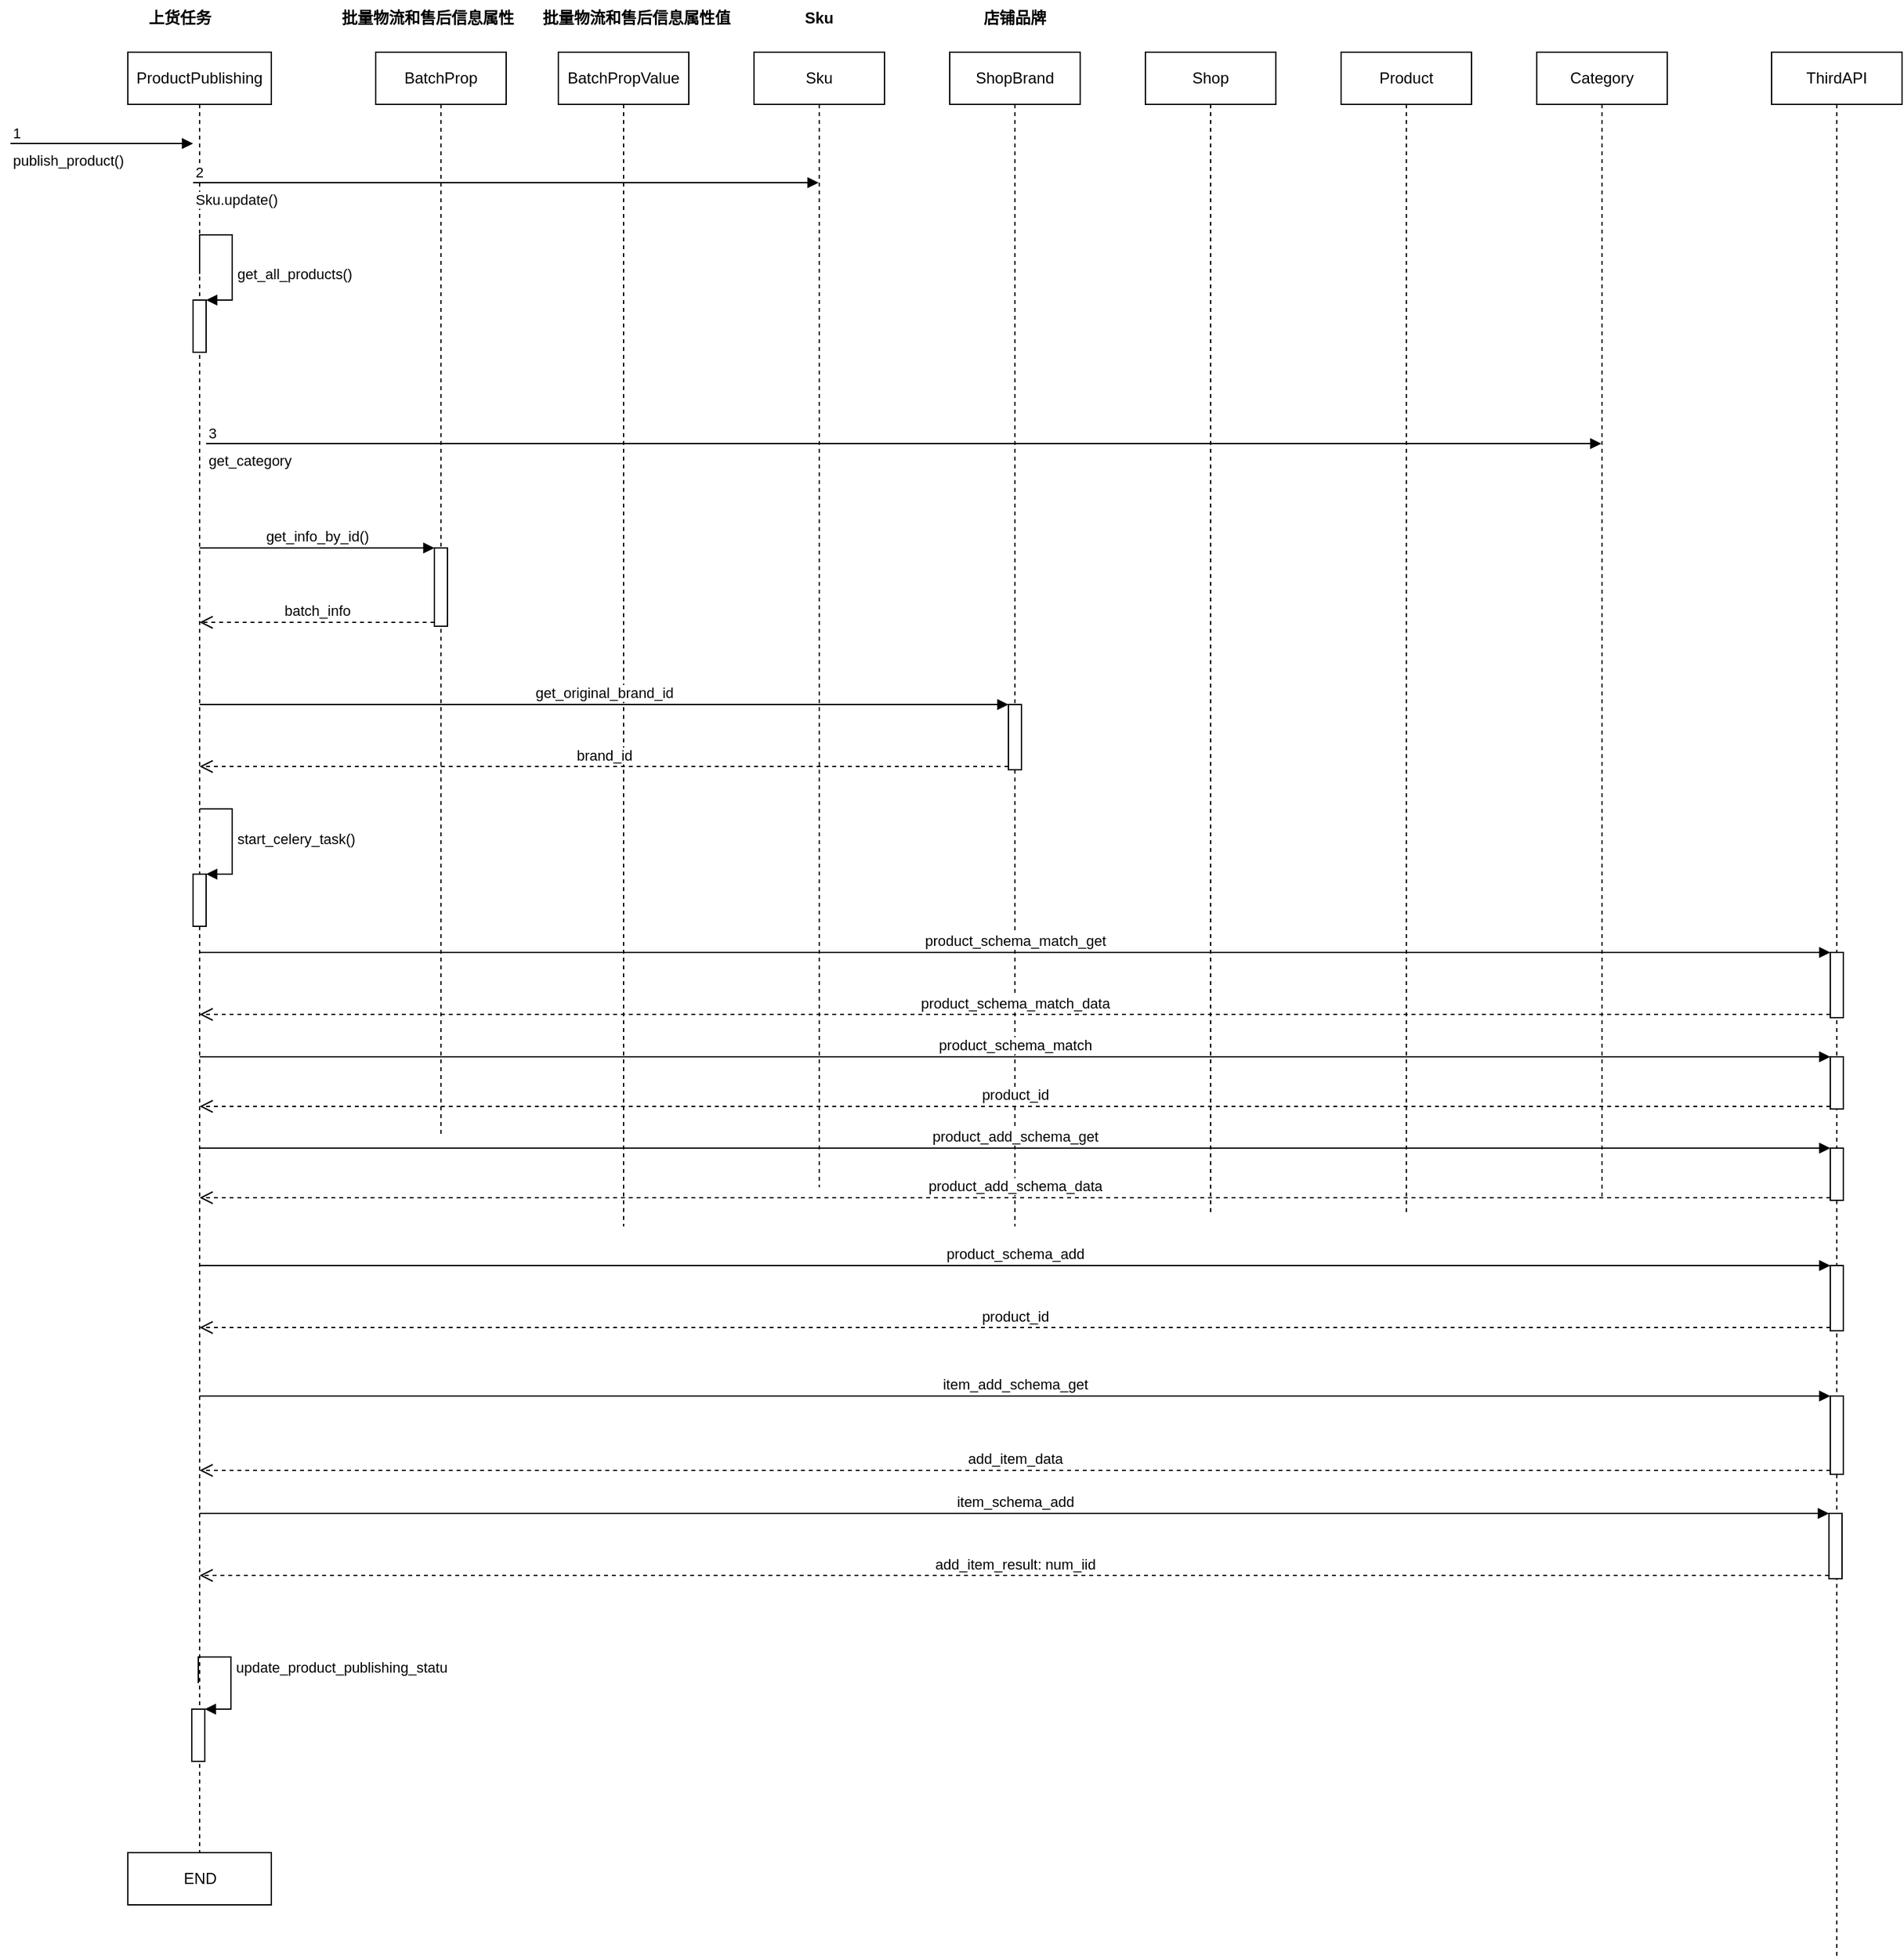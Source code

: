 <mxfile version="13.6.10" type="github" pages="9"><diagram id="1ZQIfXmvzfSssZ5Xrx-S" name="Page-1"><mxGraphModel dx="1803" dy="633" grid="1" gridSize="10" guides="1" tooltips="1" connect="1" arrows="1" fold="1" page="1" pageScale="1" pageWidth="1200" pageHeight="1600" math="0" shadow="0"><root><mxCell id="aIkDgmbb37-9YgEWZueE-0"/><mxCell id="aIkDgmbb37-9YgEWZueE-1" parent="aIkDgmbb37-9YgEWZueE-0"/><mxCell id="aIkDgmbb37-9YgEWZueE-2" value="ProductPublishing" style="shape=umlLifeline;perimeter=lifelinePerimeter;whiteSpace=wrap;html=1;container=1;collapsible=0;recursiveResize=0;outlineConnect=0;" vertex="1" parent="aIkDgmbb37-9YgEWZueE-1"><mxGeometry x="230" y="100" width="110" height="1380" as="geometry"/></mxCell><mxCell id="aIkDgmbb37-9YgEWZueE-12" value="Sku.update()" style="endArrow=block;endFill=1;html=1;edgeStyle=orthogonalEdgeStyle;align=left;verticalAlign=top;" edge="1" parent="aIkDgmbb37-9YgEWZueE-2" target="aIkDgmbb37-9YgEWZueE-8"><mxGeometry x="-1" relative="1" as="geometry"><mxPoint x="50" y="100" as="sourcePoint"/><mxPoint x="210" y="100" as="targetPoint"/><Array as="points"><mxPoint x="480" y="100"/><mxPoint x="480" y="100"/></Array></mxGeometry></mxCell><mxCell id="aIkDgmbb37-9YgEWZueE-13" value="2" style="edgeLabel;resizable=0;html=1;align=left;verticalAlign=bottom;" connectable="0" vertex="1" parent="aIkDgmbb37-9YgEWZueE-12"><mxGeometry x="-1" relative="1" as="geometry"/></mxCell><mxCell id="aIkDgmbb37-9YgEWZueE-24" value="" style="html=1;points=[];perimeter=orthogonalPerimeter;" vertex="1" parent="aIkDgmbb37-9YgEWZueE-2"><mxGeometry x="50" y="630" width="10" height="40" as="geometry"/></mxCell><mxCell id="aIkDgmbb37-9YgEWZueE-25" value="start_celery_task()" style="edgeStyle=orthogonalEdgeStyle;html=1;align=left;spacingLeft=2;endArrow=block;rounded=0;entryX=1;entryY=0;" edge="1" target="aIkDgmbb37-9YgEWZueE-24" parent="aIkDgmbb37-9YgEWZueE-2"><mxGeometry relative="1" as="geometry"><mxPoint x="55" y="580" as="sourcePoint"/><Array as="points"><mxPoint x="55" y="580"/><mxPoint x="80" y="580"/><mxPoint x="80" y="630"/></Array></mxGeometry></mxCell><mxCell id="aIkDgmbb37-9YgEWZueE-26" value="" style="html=1;points=[];perimeter=orthogonalPerimeter;" vertex="1" parent="aIkDgmbb37-9YgEWZueE-2"><mxGeometry x="50" y="190" width="10" height="40" as="geometry"/></mxCell><mxCell id="aIkDgmbb37-9YgEWZueE-27" value="get_all_products()" style="edgeStyle=orthogonalEdgeStyle;html=1;align=left;spacingLeft=2;endArrow=block;rounded=0;entryX=1;entryY=0;" edge="1" target="aIkDgmbb37-9YgEWZueE-26" parent="aIkDgmbb37-9YgEWZueE-2"><mxGeometry x="0.36" relative="1" as="geometry"><mxPoint x="55" y="170" as="sourcePoint"/><Array as="points"><mxPoint x="55" y="140"/><mxPoint x="80" y="140"/><mxPoint x="80" y="190"/></Array><mxPoint as="offset"/></mxGeometry></mxCell><mxCell id="aIkDgmbb37-9YgEWZueE-60" value="" style="html=1;points=[];perimeter=orthogonalPerimeter;" vertex="1" parent="aIkDgmbb37-9YgEWZueE-2"><mxGeometry x="49" y="1270" width="10" height="40" as="geometry"/></mxCell><mxCell id="aIkDgmbb37-9YgEWZueE-61" value="update_product_publishing_statu" style="edgeStyle=orthogonalEdgeStyle;html=1;align=left;spacingLeft=2;endArrow=block;rounded=0;entryX=1;entryY=0;" edge="1" target="aIkDgmbb37-9YgEWZueE-60" parent="aIkDgmbb37-9YgEWZueE-2"><mxGeometry relative="1" as="geometry"><mxPoint x="54" y="1250" as="sourcePoint"/><Array as="points"><mxPoint x="54" y="1230"/><mxPoint x="79" y="1230"/><mxPoint x="79" y="1270"/></Array></mxGeometry></mxCell><mxCell id="aIkDgmbb37-9YgEWZueE-3" value="BatchProp" style="shape=umlLifeline;perimeter=lifelinePerimeter;whiteSpace=wrap;html=1;container=1;collapsible=0;recursiveResize=0;outlineConnect=0;" vertex="1" parent="aIkDgmbb37-9YgEWZueE-1"><mxGeometry x="420" y="100" width="100" height="830" as="geometry"/></mxCell><mxCell id="aIkDgmbb37-9YgEWZueE-17" value="" style="html=1;points=[];perimeter=orthogonalPerimeter;" vertex="1" parent="aIkDgmbb37-9YgEWZueE-3"><mxGeometry x="45" y="380" width="10" height="60" as="geometry"/></mxCell><mxCell id="aIkDgmbb37-9YgEWZueE-4" value="BatchPropValue" style="shape=umlLifeline;perimeter=lifelinePerimeter;whiteSpace=wrap;html=1;container=1;collapsible=0;recursiveResize=0;outlineConnect=0;" vertex="1" parent="aIkDgmbb37-9YgEWZueE-1"><mxGeometry x="560" y="100" width="100" height="900" as="geometry"/></mxCell><mxCell id="aIkDgmbb37-9YgEWZueE-5" value="批量物流和售后信息属性值" style="text;align=center;fontStyle=1;verticalAlign=middle;spacingLeft=3;spacingRight=3;strokeColor=none;rotatable=0;points=[[0,0.5],[1,0.5]];portConstraint=eastwest;" vertex="1" parent="aIkDgmbb37-9YgEWZueE-1"><mxGeometry x="560" y="60" width="120" height="26" as="geometry"/></mxCell><mxCell id="aIkDgmbb37-9YgEWZueE-6" value="批量物流和售后信息属性" style="text;align=center;fontStyle=1;verticalAlign=middle;spacingLeft=3;spacingRight=3;strokeColor=none;rotatable=0;points=[[0,0.5],[1,0.5]];portConstraint=eastwest;" vertex="1" parent="aIkDgmbb37-9YgEWZueE-1"><mxGeometry x="420" y="60" width="80" height="26" as="geometry"/></mxCell><mxCell id="aIkDgmbb37-9YgEWZueE-7" value="上货任务" style="text;align=center;fontStyle=1;verticalAlign=middle;spacingLeft=3;spacingRight=3;strokeColor=none;rotatable=0;points=[[0,0.5],[1,0.5]];portConstraint=eastwest;" vertex="1" parent="aIkDgmbb37-9YgEWZueE-1"><mxGeometry x="230" y="60" width="80" height="26" as="geometry"/></mxCell><mxCell id="aIkDgmbb37-9YgEWZueE-8" value="Sku" style="shape=umlLifeline;perimeter=lifelinePerimeter;whiteSpace=wrap;html=1;container=1;collapsible=0;recursiveResize=0;outlineConnect=0;" vertex="1" parent="aIkDgmbb37-9YgEWZueE-1"><mxGeometry x="710" y="100" width="100" height="870" as="geometry"/></mxCell><mxCell id="aIkDgmbb37-9YgEWZueE-9" value="Sku" style="text;align=center;fontStyle=1;verticalAlign=middle;spacingLeft=3;spacingRight=3;strokeColor=none;rotatable=0;points=[[0,0.5],[1,0.5]];portConstraint=eastwest;" vertex="1" parent="aIkDgmbb37-9YgEWZueE-1"><mxGeometry x="720" y="60" width="80" height="26" as="geometry"/></mxCell><mxCell id="aIkDgmbb37-9YgEWZueE-10" value="publish_product()" style="endArrow=block;endFill=1;html=1;edgeStyle=orthogonalEdgeStyle;align=left;verticalAlign=top;" edge="1" parent="aIkDgmbb37-9YgEWZueE-1"><mxGeometry x="-1" relative="1" as="geometry"><mxPoint x="140" y="170" as="sourcePoint"/><mxPoint x="280" y="170" as="targetPoint"/></mxGeometry></mxCell><mxCell id="aIkDgmbb37-9YgEWZueE-11" value="1" style="edgeLabel;resizable=0;html=1;align=left;verticalAlign=bottom;" connectable="0" vertex="1" parent="aIkDgmbb37-9YgEWZueE-10"><mxGeometry x="-1" relative="1" as="geometry"/></mxCell><mxCell id="aIkDgmbb37-9YgEWZueE-18" value="get_info_by_id()" style="html=1;verticalAlign=bottom;endArrow=block;entryX=0;entryY=0;" edge="1" target="aIkDgmbb37-9YgEWZueE-17" parent="aIkDgmbb37-9YgEWZueE-1" source="aIkDgmbb37-9YgEWZueE-2"><mxGeometry relative="1" as="geometry"><mxPoint x="395" y="360" as="sourcePoint"/></mxGeometry></mxCell><mxCell id="aIkDgmbb37-9YgEWZueE-20" value="ShopBrand" style="shape=umlLifeline;perimeter=lifelinePerimeter;whiteSpace=wrap;html=1;container=1;collapsible=0;recursiveResize=0;outlineConnect=0;" vertex="1" parent="aIkDgmbb37-9YgEWZueE-1"><mxGeometry x="860" y="100" width="100" height="900" as="geometry"/></mxCell><mxCell id="aIkDgmbb37-9YgEWZueE-21" value="" style="html=1;points=[];perimeter=orthogonalPerimeter;" vertex="1" parent="aIkDgmbb37-9YgEWZueE-20"><mxGeometry x="45" y="500" width="10" height="50" as="geometry"/></mxCell><mxCell id="aIkDgmbb37-9YgEWZueE-22" value="get_original_brand_id" style="html=1;verticalAlign=bottom;endArrow=block;entryX=0;entryY=0;" edge="1" target="aIkDgmbb37-9YgEWZueE-21" parent="aIkDgmbb37-9YgEWZueE-1" source="aIkDgmbb37-9YgEWZueE-2"><mxGeometry relative="1" as="geometry"><mxPoint x="945" y="490" as="sourcePoint"/><Array as="points"><mxPoint x="510" y="600"/></Array></mxGeometry></mxCell><mxCell id="aIkDgmbb37-9YgEWZueE-23" value="brand_id" style="html=1;verticalAlign=bottom;endArrow=open;dashed=1;endSize=8;exitX=0;exitY=0.95;" edge="1" source="aIkDgmbb37-9YgEWZueE-21" parent="aIkDgmbb37-9YgEWZueE-1" target="aIkDgmbb37-9YgEWZueE-2"><mxGeometry relative="1" as="geometry"><mxPoint x="945" y="566" as="targetPoint"/></mxGeometry></mxCell><mxCell id="aIkDgmbb37-9YgEWZueE-19" value="batch_info" style="html=1;verticalAlign=bottom;endArrow=open;dashed=1;endSize=8;exitX=0;exitY=0.95;" edge="1" source="aIkDgmbb37-9YgEWZueE-17" parent="aIkDgmbb37-9YgEWZueE-1" target="aIkDgmbb37-9YgEWZueE-2"><mxGeometry relative="1" as="geometry"><mxPoint x="290" y="436" as="targetPoint"/></mxGeometry></mxCell><mxCell id="aIkDgmbb37-9YgEWZueE-28" value="Shop" style="shape=umlLifeline;perimeter=lifelinePerimeter;whiteSpace=wrap;html=1;container=1;collapsible=0;recursiveResize=0;outlineConnect=0;" vertex="1" parent="aIkDgmbb37-9YgEWZueE-1"><mxGeometry x="1010" y="100" width="100" height="890" as="geometry"/></mxCell><mxCell id="aIkDgmbb37-9YgEWZueE-29" value="店铺品牌" style="text;align=center;fontStyle=1;verticalAlign=middle;spacingLeft=3;spacingRight=3;strokeColor=none;rotatable=0;points=[[0,0.5],[1,0.5]];portConstraint=eastwest;" vertex="1" parent="aIkDgmbb37-9YgEWZueE-1"><mxGeometry x="870" y="60" width="80" height="26" as="geometry"/></mxCell><mxCell id="aIkDgmbb37-9YgEWZueE-30" value="Product" style="shape=umlLifeline;perimeter=lifelinePerimeter;whiteSpace=wrap;html=1;container=1;collapsible=0;recursiveResize=0;outlineConnect=0;" vertex="1" parent="aIkDgmbb37-9YgEWZueE-1"><mxGeometry x="1160" y="100" width="100" height="890" as="geometry"/></mxCell><mxCell id="aIkDgmbb37-9YgEWZueE-31" value="Category" style="shape=umlLifeline;perimeter=lifelinePerimeter;whiteSpace=wrap;html=1;container=1;collapsible=0;recursiveResize=0;outlineConnect=0;" vertex="1" parent="aIkDgmbb37-9YgEWZueE-1"><mxGeometry x="1310" y="100" width="100" height="880" as="geometry"/></mxCell><mxCell id="aIkDgmbb37-9YgEWZueE-35" value="get_category" style="endArrow=block;endFill=1;html=1;edgeStyle=orthogonalEdgeStyle;align=left;verticalAlign=top;" edge="1" parent="aIkDgmbb37-9YgEWZueE-1" target="aIkDgmbb37-9YgEWZueE-31"><mxGeometry x="-1" relative="1" as="geometry"><mxPoint x="290" y="400" as="sourcePoint"/><mxPoint x="450" y="400" as="targetPoint"/><Array as="points"><mxPoint x="1090" y="400"/><mxPoint x="1090" y="400"/></Array></mxGeometry></mxCell><mxCell id="aIkDgmbb37-9YgEWZueE-36" value="3" style="edgeLabel;resizable=0;html=1;align=left;verticalAlign=bottom;" connectable="0" vertex="1" parent="aIkDgmbb37-9YgEWZueE-35"><mxGeometry x="-1" relative="1" as="geometry"/></mxCell><mxCell id="aIkDgmbb37-9YgEWZueE-39" value="ThirdAPI" style="shape=umlLifeline;perimeter=lifelinePerimeter;whiteSpace=wrap;html=1;container=1;collapsible=0;recursiveResize=0;outlineConnect=0;" vertex="1" parent="aIkDgmbb37-9YgEWZueE-1"><mxGeometry x="1490" y="100" width="100" height="1460" as="geometry"/></mxCell><mxCell id="aIkDgmbb37-9YgEWZueE-40" value="" style="html=1;points=[];perimeter=orthogonalPerimeter;" vertex="1" parent="aIkDgmbb37-9YgEWZueE-39"><mxGeometry x="45" y="690" width="10" height="50" as="geometry"/></mxCell><mxCell id="aIkDgmbb37-9YgEWZueE-43" value="" style="html=1;points=[];perimeter=orthogonalPerimeter;" vertex="1" parent="aIkDgmbb37-9YgEWZueE-39"><mxGeometry x="45" y="770" width="10" height="40" as="geometry"/></mxCell><mxCell id="aIkDgmbb37-9YgEWZueE-46" value="" style="html=1;points=[];perimeter=orthogonalPerimeter;" vertex="1" parent="aIkDgmbb37-9YgEWZueE-39"><mxGeometry x="45" y="840" width="10" height="40" as="geometry"/></mxCell><mxCell id="aIkDgmbb37-9YgEWZueE-49" value="" style="html=1;points=[];perimeter=orthogonalPerimeter;" vertex="1" parent="aIkDgmbb37-9YgEWZueE-39"><mxGeometry x="45" y="930" width="10" height="50" as="geometry"/></mxCell><mxCell id="aIkDgmbb37-9YgEWZueE-52" value="" style="html=1;points=[];perimeter=orthogonalPerimeter;" vertex="1" parent="aIkDgmbb37-9YgEWZueE-39"><mxGeometry x="45" y="1030" width="10" height="60" as="geometry"/></mxCell><mxCell id="aIkDgmbb37-9YgEWZueE-55" value="" style="html=1;points=[];perimeter=orthogonalPerimeter;" vertex="1" parent="aIkDgmbb37-9YgEWZueE-39"><mxGeometry x="44" y="1120" width="10" height="50" as="geometry"/></mxCell><mxCell id="aIkDgmbb37-9YgEWZueE-41" value="product_schema_match_get" style="html=1;verticalAlign=bottom;endArrow=block;entryX=0;entryY=0;" edge="1" target="aIkDgmbb37-9YgEWZueE-40" parent="aIkDgmbb37-9YgEWZueE-1" source="aIkDgmbb37-9YgEWZueE-2"><mxGeometry relative="1" as="geometry"><mxPoint x="1465" y="790" as="sourcePoint"/></mxGeometry></mxCell><mxCell id="aIkDgmbb37-9YgEWZueE-42" value="product_schema_match_data" style="html=1;verticalAlign=bottom;endArrow=open;dashed=1;endSize=8;exitX=0;exitY=0.95;" edge="1" source="aIkDgmbb37-9YgEWZueE-40" parent="aIkDgmbb37-9YgEWZueE-1" target="aIkDgmbb37-9YgEWZueE-2"><mxGeometry relative="1" as="geometry"><mxPoint x="1465" y="836" as="targetPoint"/></mxGeometry></mxCell><mxCell id="aIkDgmbb37-9YgEWZueE-44" value="product_schema_match" style="html=1;verticalAlign=bottom;endArrow=block;entryX=0;entryY=0;" edge="1" target="aIkDgmbb37-9YgEWZueE-43" parent="aIkDgmbb37-9YgEWZueE-1" source="aIkDgmbb37-9YgEWZueE-2"><mxGeometry relative="1" as="geometry"><mxPoint x="1465" y="870" as="sourcePoint"/></mxGeometry></mxCell><mxCell id="aIkDgmbb37-9YgEWZueE-45" value="product_id" style="html=1;verticalAlign=bottom;endArrow=open;dashed=1;endSize=8;exitX=0;exitY=0.95;" edge="1" source="aIkDgmbb37-9YgEWZueE-43" parent="aIkDgmbb37-9YgEWZueE-1" target="aIkDgmbb37-9YgEWZueE-2"><mxGeometry relative="1" as="geometry"><mxPoint x="1465" y="946" as="targetPoint"/></mxGeometry></mxCell><mxCell id="aIkDgmbb37-9YgEWZueE-48" value="product_add_schema_data" style="html=1;verticalAlign=bottom;endArrow=open;dashed=1;endSize=8;exitX=0;exitY=0.95;" edge="1" source="aIkDgmbb37-9YgEWZueE-46" parent="aIkDgmbb37-9YgEWZueE-1" target="aIkDgmbb37-9YgEWZueE-2"><mxGeometry relative="1" as="geometry"><mxPoint x="1465" y="1016" as="targetPoint"/></mxGeometry></mxCell><mxCell id="aIkDgmbb37-9YgEWZueE-47" value="product_add_schema_get" style="html=1;verticalAlign=bottom;endArrow=block;entryX=0;entryY=0;" edge="1" target="aIkDgmbb37-9YgEWZueE-46" parent="aIkDgmbb37-9YgEWZueE-1" source="aIkDgmbb37-9YgEWZueE-2"><mxGeometry relative="1" as="geometry"><mxPoint x="1465" y="940" as="sourcePoint"/></mxGeometry></mxCell><mxCell id="aIkDgmbb37-9YgEWZueE-50" value="product_schema_add" style="html=1;verticalAlign=bottom;endArrow=block;entryX=0;entryY=0;" edge="1" target="aIkDgmbb37-9YgEWZueE-49" parent="aIkDgmbb37-9YgEWZueE-1" source="aIkDgmbb37-9YgEWZueE-2"><mxGeometry relative="1" as="geometry"><mxPoint x="1465" y="1000" as="sourcePoint"/></mxGeometry></mxCell><mxCell id="aIkDgmbb37-9YgEWZueE-51" value="product_id" style="html=1;verticalAlign=bottom;endArrow=open;dashed=1;endSize=8;exitX=0;exitY=0.95;" edge="1" source="aIkDgmbb37-9YgEWZueE-49" parent="aIkDgmbb37-9YgEWZueE-1" target="aIkDgmbb37-9YgEWZueE-2"><mxGeometry relative="1" as="geometry"><mxPoint x="1465" y="1076" as="targetPoint"/></mxGeometry></mxCell><mxCell id="aIkDgmbb37-9YgEWZueE-53" value="item_add_schema_get" style="html=1;verticalAlign=bottom;endArrow=block;entryX=0;entryY=0;" edge="1" target="aIkDgmbb37-9YgEWZueE-52" parent="aIkDgmbb37-9YgEWZueE-1" source="aIkDgmbb37-9YgEWZueE-2"><mxGeometry relative="1" as="geometry"><mxPoint x="1465" y="1110" as="sourcePoint"/></mxGeometry></mxCell><mxCell id="aIkDgmbb37-9YgEWZueE-54" value="add_item_data" style="html=1;verticalAlign=bottom;endArrow=open;dashed=1;endSize=8;exitX=0;exitY=0.95;" edge="1" source="aIkDgmbb37-9YgEWZueE-52" parent="aIkDgmbb37-9YgEWZueE-1" target="aIkDgmbb37-9YgEWZueE-2"><mxGeometry relative="1" as="geometry"><mxPoint x="1465" y="1186" as="targetPoint"/></mxGeometry></mxCell><mxCell id="aIkDgmbb37-9YgEWZueE-56" value="item_schema_add" style="html=1;verticalAlign=bottom;endArrow=block;entryX=0;entryY=0;" edge="1" target="aIkDgmbb37-9YgEWZueE-55" parent="aIkDgmbb37-9YgEWZueE-1" source="aIkDgmbb37-9YgEWZueE-2"><mxGeometry relative="1" as="geometry"><mxPoint x="1464" y="1220" as="sourcePoint"/></mxGeometry></mxCell><mxCell id="aIkDgmbb37-9YgEWZueE-57" value="add_item_result: num_iid" style="html=1;verticalAlign=bottom;endArrow=open;dashed=1;endSize=8;exitX=0;exitY=0.95;" edge="1" source="aIkDgmbb37-9YgEWZueE-55" parent="aIkDgmbb37-9YgEWZueE-1" target="aIkDgmbb37-9YgEWZueE-2"><mxGeometry relative="1" as="geometry"><mxPoint x="1464" y="1296" as="targetPoint"/></mxGeometry></mxCell><mxCell id="aIkDgmbb37-9YgEWZueE-62" value="END" style="html=1;" vertex="1" parent="aIkDgmbb37-9YgEWZueE-1"><mxGeometry x="230" y="1480" width="110" height="40" as="geometry"/></mxCell></root></mxGraphModel></diagram><diagram id="IE7foFVw1s1HWoSEv8vi" name="Page-1"><mxGraphModel dx="1262" dy="443" grid="0" gridSize="10" guides="1" tooltips="1" connect="1" arrows="1" fold="1" page="1" pageScale="1" pageWidth="827" pageHeight="1169" background="#FFF2CC" math="0" shadow="0"><root><mxCell id="0"/><mxCell id="1" parent="0"/><mxCell id="8glktrGAADZUdJRKJ4nX-3" value="C端用户" style="shape=umlActor;verticalLabelPosition=bottom;verticalAlign=top;html=1;" parent="1" vertex="1"><mxGeometry x="110" y="300" width="30" height="60" as="geometry"/></mxCell><mxCell id="8glktrGAADZUdJRKJ4nX-4" value="浏览商品" style="ellipse;whiteSpace=wrap;html=1;" parent="1" vertex="1"><mxGeometry x="240" y="295" width="140" height="70" as="geometry"/></mxCell><mxCell id="8glktrGAADZUdJRKJ4nX-5" value="" style="endArrow=block;endFill=1;html=1;edgeStyle=orthogonalEdgeStyle;align=left;verticalAlign=top;" parent="1" edge="1"><mxGeometry x="-1" relative="1" as="geometry"><mxPoint x="140" y="330" as="sourcePoint"/><mxPoint x="230" y="330" as="targetPoint"/></mxGeometry></mxCell><mxCell id="8glktrGAADZUdJRKJ4nX-7" value="B端商家" style="shape=umlActor;verticalLabelPosition=bottom;verticalAlign=top;html=1;" parent="1" vertex="1"><mxGeometry x="110" y="495" width="20" height="125" as="geometry"/></mxCell><mxCell id="8glktrGAADZUdJRKJ4nX-8" value="投放小程序" style="ellipse;whiteSpace=wrap;html=1;" parent="1" vertex="1"><mxGeometry x="240" y="470" width="140" height="70" as="geometry"/></mxCell><mxCell id="8glktrGAADZUdJRKJ4nX-9" value="" style="endArrow=block;endFill=1;html=1;edgeStyle=orthogonalEdgeStyle;align=left;verticalAlign=top;" parent="1" edge="1"><mxGeometry x="-1" relative="1" as="geometry"><mxPoint x="150" y="510" as="sourcePoint"/><mxPoint x="240" y="510" as="targetPoint"/><Array as="points"><mxPoint x="200" y="510"/><mxPoint x="200" y="510"/></Array></mxGeometry></mxCell><mxCell id="8glktrGAADZUdJRKJ4nX-11" value="查看报表" style="ellipse;whiteSpace=wrap;html=1;" parent="1" vertex="1"><mxGeometry x="240" y="570" width="140" height="70" as="geometry"/></mxCell><mxCell id="8glktrGAADZUdJRKJ4nX-12" value="" style="endArrow=block;endFill=1;html=1;edgeStyle=orthogonalEdgeStyle;align=left;verticalAlign=top;" parent="1" edge="1"><mxGeometry x="-1" relative="1" as="geometry"><mxPoint x="150" y="610" as="sourcePoint"/><mxPoint x="240" y="610" as="targetPoint"/></mxGeometry></mxCell></root></mxGraphModel></diagram><diagram id="q-zQSbKIfrCy_apdiOq5" name="Page-2"><mxGraphModel dx="876" dy="443" grid="0" gridSize="10" guides="1" tooltips="1" connect="1" arrows="1" fold="1" page="1" pageScale="1" pageWidth="827" pageHeight="1169" background="#FFE599" math="0" shadow="0"><root><mxCell id="w5zqkCBngnJwlGdxF8_E-0"/><mxCell id="w5zqkCBngnJwlGdxF8_E-1" parent="w5zqkCBngnJwlGdxF8_E-0"/><mxCell id="w5zqkCBngnJwlGdxF8_E-2" value="&lt;span style=&quot;font-size: 15px ; color: rgb(64 , 64 , 64) ; line-height: 1.74 ; letter-spacing: 0.008em ; outline-style: none ; overflow-wrap: break-word&quot;&gt;商详页&lt;br&gt;右上角悬浮坑位&lt;/span&gt;" style="rounded=1;whiteSpace=wrap;html=1;fillColor=#d5e8d4;strokeColor=#82b366;" parent="w5zqkCBngnJwlGdxF8_E-1" vertex="1"><mxGeometry x="120" y="160" width="120" height="60" as="geometry"/></mxCell><mxCell id="w5zqkCBngnJwlGdxF8_E-3" value="&lt;font style=&quot;font-size: 14px&quot;&gt;小程序浏览商品&lt;/font&gt;" style="rounded=1;whiteSpace=wrap;html=1;fontSize=15;fillColor=#d5e8d4;strokeColor=#82b366;" parent="w5zqkCBngnJwlGdxF8_E-1" vertex="1"><mxGeometry x="330" y="160" width="120" height="60" as="geometry"/></mxCell><mxCell id="w5zqkCBngnJwlGdxF8_E-4" value="" style="endArrow=classic;html=1;" parent="w5zqkCBngnJwlGdxF8_E-1" edge="1"><mxGeometry width="50" height="50" relative="1" as="geometry"><mxPoint x="250" y="189.5" as="sourcePoint"/><mxPoint x="320" y="189.5" as="targetPoint"/></mxGeometry></mxCell><mxCell id="w5zqkCBngnJwlGdxF8_E-5" value="&lt;span style=&quot;font-size: 14px&quot;&gt;点击购物车&lt;/span&gt;" style="rounded=1;whiteSpace=wrap;html=1;fontSize=15;fillColor=#d5e8d4;strokeColor=#82b366;" parent="w5zqkCBngnJwlGdxF8_E-1" vertex="1"><mxGeometry x="530" y="160" width="120" height="60" as="geometry"/></mxCell><mxCell id="w5zqkCBngnJwlGdxF8_E-6" value="" style="endArrow=classic;html=1;" parent="w5zqkCBngnJwlGdxF8_E-1" edge="1"><mxGeometry width="50" height="50" relative="1" as="geometry"><mxPoint x="460" y="189.5" as="sourcePoint"/><mxPoint x="530" y="189.5" as="targetPoint"/></mxGeometry></mxCell><mxCell id="w5zqkCBngnJwlGdxF8_E-8" value="&lt;span style=&quot;font-size: 14px&quot;&gt;加购&lt;/span&gt;" style="rounded=1;whiteSpace=wrap;html=1;fontSize=15;fillColor=#d5e8d4;strokeColor=#82b366;" parent="w5zqkCBngnJwlGdxF8_E-1" vertex="1"><mxGeometry x="530" y="280" width="120" height="60" as="geometry"/></mxCell><mxCell id="w5zqkCBngnJwlGdxF8_E-9" value="&lt;span style=&quot;font-size: 14px&quot;&gt;下单&lt;/span&gt;" style="rounded=1;whiteSpace=wrap;html=1;fontSize=15;fillColor=#d5e8d4;strokeColor=#82b366;" parent="w5zqkCBngnJwlGdxF8_E-1" vertex="1"><mxGeometry x="330" y="280" width="120" height="60" as="geometry"/></mxCell><mxCell id="w5zqkCBngnJwlGdxF8_E-10" value="&lt;span style=&quot;font-size: 14px&quot;&gt;支付&lt;/span&gt;" style="rounded=1;whiteSpace=wrap;html=1;fontSize=15;fillColor=#d5e8d4;strokeColor=#82b366;" parent="w5zqkCBngnJwlGdxF8_E-1" vertex="1"><mxGeometry x="120" y="280" width="120" height="60" as="geometry"/></mxCell><mxCell id="w5zqkCBngnJwlGdxF8_E-11" value="" style="endArrow=classic;html=1;" parent="w5zqkCBngnJwlGdxF8_E-1" edge="1"><mxGeometry width="50" height="50" relative="1" as="geometry"><mxPoint x="520" y="309.5" as="sourcePoint"/><mxPoint x="450" y="309.5" as="targetPoint"/></mxGeometry></mxCell><mxCell id="w5zqkCBngnJwlGdxF8_E-12" value="" style="endArrow=classic;html=1;" parent="w5zqkCBngnJwlGdxF8_E-1" edge="1"><mxGeometry width="50" height="50" relative="1" as="geometry"><mxPoint x="320" y="309.5" as="sourcePoint"/><mxPoint x="240" y="309.5" as="targetPoint"/></mxGeometry></mxCell><mxCell id="w5zqkCBngnJwlGdxF8_E-13" value="" style="endArrow=classic;html=1;" parent="w5zqkCBngnJwlGdxF8_E-1" edge="1"><mxGeometry width="50" height="50" relative="1" as="geometry"><mxPoint x="589.5" y="220" as="sourcePoint"/><mxPoint x="589.5" y="280" as="targetPoint"/></mxGeometry></mxCell></root></mxGraphModel></diagram><diagram id="_32P0ljsznjlao20TF6R" name="Page-3"><mxGraphModel dx="876" dy="443" grid="0" gridSize="10" guides="1" tooltips="1" connect="1" arrows="1" fold="1" page="1" pageScale="1" pageWidth="827" pageHeight="1169" background="#FFE599" math="0" shadow="0"><root><mxCell id="FDGks3aN-8MYuyv4r_0_-0"/><mxCell id="FDGks3aN-8MYuyv4r_0_-1" parent="FDGks3aN-8MYuyv4r_0_-0"/><mxCell id="FDGks3aN-8MYuyv4r_0_-2" value="构建实例化应用" style="rounded=1;whiteSpace=wrap;html=1;" parent="FDGks3aN-8MYuyv4r_0_-1" vertex="1"><mxGeometry x="80" y="120" width="120" height="60" as="geometry"/></mxCell><mxCell id="FDGks3aN-8MYuyv4r_0_-3" value="查看预览链接，检查实例化应用的前端表现是否满足预期" style="rounded=1;whiteSpace=wrap;html=1;dashed=1;arcSize=0;" parent="FDGks3aN-8MYuyv4r_0_-1" vertex="1"><mxGeometry x="270" y="120" width="120" height="60" as="geometry"/></mxCell><mxCell id="FDGks3aN-8MYuyv4r_0_-4" value="上线实例化应用" style="rounded=1;whiteSpace=wrap;html=1;" parent="FDGks3aN-8MYuyv4r_0_-1" vertex="1"><mxGeometry x="470" y="120" width="120" height="60" as="geometry"/></mxCell><mxCell id="FDGks3aN-8MYuyv4r_0_-5" value="更新实例化应用" style="rounded=1;whiteSpace=wrap;html=1;" parent="FDGks3aN-8MYuyv4r_0_-1" vertex="1"><mxGeometry x="270" y="240" width="120" height="60" as="geometry"/></mxCell><mxCell id="FDGks3aN-8MYuyv4r_0_-6" value="查询实例化应用版本" style="rounded=0;whiteSpace=wrap;html=1;" parent="FDGks3aN-8MYuyv4r_0_-1" vertex="1"><mxGeometry x="80" y="240" width="120" height="60" as="geometry"/></mxCell><mxCell id="FDGks3aN-8MYuyv4r_0_-7" value="" style="endArrow=classic;html=1;" parent="FDGks3aN-8MYuyv4r_0_-1" edge="1"><mxGeometry width="50" height="50" relative="1" as="geometry"><mxPoint x="200" y="149.5" as="sourcePoint"/><mxPoint x="270" y="149.5" as="targetPoint"/></mxGeometry></mxCell><mxCell id="FDGks3aN-8MYuyv4r_0_-8" value="" style="endArrow=classic;html=1;" parent="FDGks3aN-8MYuyv4r_0_-1" edge="1"><mxGeometry width="50" height="50" relative="1" as="geometry"><mxPoint x="200" y="269.5" as="sourcePoint"/><mxPoint x="270" y="269.5" as="targetPoint"/></mxGeometry></mxCell><mxCell id="FDGks3aN-8MYuyv4r_0_-9" value="" style="endArrow=classic;html=1;" parent="FDGks3aN-8MYuyv4r_0_-1" edge="1"><mxGeometry width="50" height="50" relative="1" as="geometry"><mxPoint x="400" y="149.5" as="sourcePoint"/><mxPoint x="470" y="149.5" as="targetPoint"/></mxGeometry></mxCell><mxCell id="FDGks3aN-8MYuyv4r_0_-10" value="" style="endArrow=classic;html=1;" parent="FDGks3aN-8MYuyv4r_0_-1" edge="1"><mxGeometry width="50" height="50" relative="1" as="geometry"><mxPoint x="329.5" y="240" as="sourcePoint"/><mxPoint x="329.5" y="180" as="targetPoint"/></mxGeometry></mxCell></root></mxGraphModel></diagram><diagram id="tyLlADHV3Rc7QMZRPLWt" name="Page-4"><mxGraphModel dx="876" dy="443" grid="0" gridSize="10" guides="1" tooltips="1" connect="1" arrows="1" fold="1" page="1" pageScale="1" pageWidth="827" pageHeight="1169" background="#FFE599" math="0" shadow="0"><root><mxCell id="5qN5_9x7QgCkl3qr_JBf-0"/><mxCell id="5qN5_9x7QgCkl3qr_JBf-1" parent="5qN5_9x7QgCkl3qr_JBf-0"/><mxCell id="5qN5_9x7QgCkl3qr_JBf-2" value="" style="shape=umlLifeline;participant=umlActor;perimeter=lifelinePerimeter;whiteSpace=wrap;html=1;container=1;collapsible=0;recursiveResize=0;verticalAlign=top;spacingTop=36;outlineConnect=0;" parent="5qN5_9x7QgCkl3qr_JBf-1" vertex="1"><mxGeometry x="240" y="70" width="20" height="300" as="geometry"/></mxCell><mxCell id="5qN5_9x7QgCkl3qr_JBf-3" value="模版" style="shape=umlLifeline;perimeter=lifelinePerimeter;whiteSpace=wrap;html=1;container=1;collapsible=0;recursiveResize=0;outlineConnect=0;" parent="5qN5_9x7QgCkl3qr_JBf-1" vertex="1"><mxGeometry x="340" y="70" width="100" height="300" as="geometry"/></mxCell><mxCell id="5qN5_9x7QgCkl3qr_JBf-6" value="初始化" style="html=1;verticalAlign=bottom;endArrow=block;" parent="5qN5_9x7QgCkl3qr_JBf-1" target="5qN5_9x7QgCkl3qr_JBf-3" edge="1"><mxGeometry width="80" relative="1" as="geometry"><mxPoint x="270" y="150" as="sourcePoint"/><mxPoint x="350" y="150" as="targetPoint"/></mxGeometry></mxCell><mxCell id="5qN5_9x7QgCkl3qr_JBf-7" value="" style="html=1;points=[];perimeter=orthogonalPerimeter;" parent="5qN5_9x7QgCkl3qr_JBf-1" vertex="1"><mxGeometry x="430" y="150" width="10" height="30" as="geometry"/></mxCell><mxCell id="5qN5_9x7QgCkl3qr_JBf-8" value="" style="html=1;verticalAlign=bottom;endArrow=block;entryX=0;entryY=0;" parent="5qN5_9x7QgCkl3qr_JBf-1" target="5qN5_9x7QgCkl3qr_JBf-7" edge="1"><mxGeometry relative="1" as="geometry"><mxPoint x="390" y="150" as="sourcePoint"/></mxGeometry></mxCell><mxCell id="5qN5_9x7QgCkl3qr_JBf-9" value="上线" style="html=1;verticalAlign=bottom;endArrow=open;dashed=1;endSize=8;" parent="5qN5_9x7QgCkl3qr_JBf-1" source="5qN5_9x7QgCkl3qr_JBf-7" target="5qN5_9x7QgCkl3qr_JBf-3" edge="1"><mxGeometry relative="1" as="geometry"><mxPoint x="390" y="226" as="targetPoint"/><Array as="points"><mxPoint x="410" y="180"/></Array></mxGeometry></mxCell><mxCell id="5qN5_9x7QgCkl3qr_JBf-12" value="活动" style="shape=umlLifeline;perimeter=lifelinePerimeter;whiteSpace=wrap;html=1;container=1;collapsible=0;recursiveResize=0;outlineConnect=0;" parent="5qN5_9x7QgCkl3qr_JBf-1" vertex="1"><mxGeometry x="510" y="70" width="100" height="300" as="geometry"/></mxCell><mxCell id="5qN5_9x7QgCkl3qr_JBf-15" value="投放" style="html=1;verticalAlign=bottom;endArrow=block;" parent="5qN5_9x7QgCkl3qr_JBf-1" target="5qN5_9x7QgCkl3qr_JBf-12" edge="1"><mxGeometry width="80" relative="1" as="geometry"><mxPoint x="270" y="230" as="sourcePoint"/><mxPoint x="350" y="230" as="targetPoint"/></mxGeometry></mxCell><mxCell id="5qN5_9x7QgCkl3qr_JBf-16" value="更新状态" style="html=1;verticalAlign=bottom;endArrow=block;" parent="5qN5_9x7QgCkl3qr_JBf-1" target="5qN5_9x7QgCkl3qr_JBf-12" edge="1"><mxGeometry width="80" relative="1" as="geometry"><mxPoint x="270" y="270" as="sourcePoint"/><mxPoint x="350" y="270" as="targetPoint"/></mxGeometry></mxCell><mxCell id="5qN5_9x7QgCkl3qr_JBf-17" value="商家" style="text;align=center;fontStyle=1;verticalAlign=middle;spacingLeft=3;spacingRight=3;strokeColor=none;rotatable=0;points=[[0,0.5],[1,0.5]];portConstraint=eastwest;" parent="5qN5_9x7QgCkl3qr_JBf-1" vertex="1"><mxGeometry x="160" y="70" width="80" height="26" as="geometry"/></mxCell></root></mxGraphModel></diagram><diagram id="pZadQmLeS6Vh25-5ywN-" name="Page-5"><mxGraphModel dx="876" dy="443" grid="0" gridSize="10" guides="1" tooltips="1" connect="1" arrows="1" fold="1" page="1" pageScale="1" pageWidth="827" pageHeight="1169" background="#FFD966" math="0" shadow="0"><root><mxCell id="rCIvu7Pn6uO5eXAJ24bZ-0"/><mxCell id="rCIvu7Pn6uO5eXAJ24bZ-1" parent="rCIvu7Pn6uO5eXAJ24bZ-0"/><mxCell id="rCIvu7Pn6uO5eXAJ24bZ-2" value="商品" style="shape=folder;fontStyle=1;spacingTop=10;tabWidth=40;tabHeight=14;tabPosition=left;html=1;" parent="rCIvu7Pn6uO5eXAJ24bZ-1" vertex="1"><mxGeometry x="150" y="270" width="130" height="70" as="geometry"/></mxCell><mxCell id="rCIvu7Pn6uO5eXAJ24bZ-4" value="商家" style="shape=folder;fontStyle=1;spacingTop=10;tabWidth=40;tabHeight=14;tabPosition=left;html=1;" parent="rCIvu7Pn6uO5eXAJ24bZ-1" vertex="1"><mxGeometry x="330" y="270" width="130" height="70" as="geometry"/></mxCell><mxCell id="rCIvu7Pn6uO5eXAJ24bZ-6" value="用户" style="shape=folder;fontStyle=1;spacingTop=10;tabWidth=40;tabHeight=14;tabPosition=left;html=1;" parent="rCIvu7Pn6uO5eXAJ24bZ-1" vertex="1"><mxGeometry x="510" y="270" width="130" height="70" as="geometry"/></mxCell><mxCell id="rCIvu7Pn6uO5eXAJ24bZ-7" value="报表" style="shape=folder;fontStyle=1;spacingTop=10;tabWidth=40;tabHeight=14;tabPosition=left;html=1;" parent="rCIvu7Pn6uO5eXAJ24bZ-1" vertex="1"><mxGeometry x="330" y="390" width="130" height="70" as="geometry"/></mxCell><mxCell id="rCIvu7Pn6uO5eXAJ24bZ-8" value="APP资源" style="shape=folder;fontStyle=1;spacingTop=10;tabWidth=40;tabHeight=14;tabPosition=left;html=1;" parent="rCIvu7Pn6uO5eXAJ24bZ-1" vertex="1"><mxGeometry x="510" y="390" width="130" height="70" as="geometry"/></mxCell><mxCell id="rCIvu7Pn6uO5eXAJ24bZ-9" value="搜索推荐" style="shape=folder;fontStyle=1;spacingTop=10;tabWidth=40;tabHeight=14;tabPosition=left;html=1;" parent="rCIvu7Pn6uO5eXAJ24bZ-1" vertex="1"><mxGeometry x="150" y="390" width="130" height="70" as="geometry"/></mxCell><mxCell id="rCIvu7Pn6uO5eXAJ24bZ-10" value="活动" style="shape=folder;fontStyle=1;spacingTop=10;tabWidth=40;tabHeight=14;tabPosition=left;html=1;" parent="rCIvu7Pn6uO5eXAJ24bZ-1" vertex="1"><mxGeometry x="670" y="270" width="130" height="70" as="geometry"/></mxCell><mxCell id="NyC1A9at-E6KnYnALa4Y-0" value="订单" style="shape=folder;fontStyle=1;spacingTop=10;tabWidth=40;tabHeight=14;tabPosition=left;html=1;" vertex="1" parent="rCIvu7Pn6uO5eXAJ24bZ-1"><mxGeometry x="670" y="390" width="130" height="70" as="geometry"/></mxCell></root></mxGraphModel></diagram><diagram id="LWGpsFpSdfsN0eWnbEAA" name="Page-6"><mxGraphModel dx="946" dy="443" grid="1" gridSize="10" guides="1" tooltips="1" connect="1" arrows="1" fold="1" page="1" pageScale="1" pageWidth="1200" pageHeight="1600" math="0" shadow="0"><root><mxCell id="skuvpfRq6Xu___cqK1Mx-0"/><mxCell id="skuvpfRq6Xu___cqK1Mx-1" parent="skuvpfRq6Xu___cqK1Mx-0"/><mxCell id="skuvpfRq6Xu___cqK1Mx-11" value="" style="rounded=1;whiteSpace=wrap;html=1;" vertex="1" parent="skuvpfRq6Xu___cqK1Mx-1"><mxGeometry x="570" y="100" width="210" height="420" as="geometry"/></mxCell><mxCell id="skuvpfRq6Xu___cqK1Mx-2" value="Client" style="rounded=1;whiteSpace=wrap;html=1;" vertex="1" parent="skuvpfRq6Xu___cqK1Mx-1"><mxGeometry x="40" y="280" width="120" height="60" as="geometry"/></mxCell><mxCell id="skuvpfRq6Xu___cqK1Mx-3" value="字段校验" style="rounded=1;whiteSpace=wrap;html=1;" vertex="1" parent="skuvpfRq6Xu___cqK1Mx-1"><mxGeometry x="210" y="280" width="120" height="60" as="geometry"/></mxCell><mxCell id="skuvpfRq6Xu___cqK1Mx-4" value="上货分发" style="rounded=1;whiteSpace=wrap;html=1;" vertex="1" parent="skuvpfRq6Xu___cqK1Mx-1"><mxGeometry x="380" y="280" width="120" height="60" as="geometry"/></mxCell><mxCell id="skuvpfRq6Xu___cqK1Mx-5" value="拼多多" style="rounded=0;whiteSpace=wrap;html=1;" vertex="1" parent="skuvpfRq6Xu___cqK1Mx-1"><mxGeometry x="610" y="120" width="120" height="60" as="geometry"/></mxCell><mxCell id="skuvpfRq6Xu___cqK1Mx-7" value="友赞" style="rounded=0;whiteSpace=wrap;html=1;" vertex="1" parent="skuvpfRq6Xu___cqK1Mx-1"><mxGeometry x="610" y="200" width="120" height="60" as="geometry"/></mxCell><mxCell id="skuvpfRq6Xu___cqK1Mx-8" value="抖音" style="rounded=0;whiteSpace=wrap;html=1;" vertex="1" parent="skuvpfRq6Xu___cqK1Mx-1"><mxGeometry x="610" y="280" width="120" height="60" as="geometry"/></mxCell><mxCell id="skuvpfRq6Xu___cqK1Mx-9" value="京东" style="rounded=0;whiteSpace=wrap;html=1;" vertex="1" parent="skuvpfRq6Xu___cqK1Mx-1"><mxGeometry x="610" y="360" width="120" height="60" as="geometry"/></mxCell><mxCell id="skuvpfRq6Xu___cqK1Mx-10" value="天猫" style="rounded=0;whiteSpace=wrap;html=1;" vertex="1" parent="skuvpfRq6Xu___cqK1Mx-1"><mxGeometry x="610" y="440" width="120" height="60" as="geometry"/></mxCell><mxCell id="skuvpfRq6Xu___cqK1Mx-12" value="Task" style="text;html=1;strokeColor=none;fillColor=none;align=center;verticalAlign=middle;whiteSpace=wrap;rounded=0;" vertex="1" parent="skuvpfRq6Xu___cqK1Mx-1"><mxGeometry x="570" y="120" width="40" height="20" as="geometry"/></mxCell><mxCell id="skuvpfRq6Xu___cqK1Mx-13" value="" style="endArrow=classic;html=1;exitX=1;exitY=0.5;exitDx=0;exitDy=0;" edge="1" parent="skuvpfRq6Xu___cqK1Mx-1" source="skuvpfRq6Xu___cqK1Mx-2"><mxGeometry width="50" height="50" relative="1" as="geometry"><mxPoint x="170" y="309.5" as="sourcePoint"/><mxPoint x="210" y="309.5" as="targetPoint"/></mxGeometry></mxCell><mxCell id="skuvpfRq6Xu___cqK1Mx-14" value="" style="endArrow=classic;html=1;" edge="1" parent="skuvpfRq6Xu___cqK1Mx-1"><mxGeometry width="50" height="50" relative="1" as="geometry"><mxPoint x="330" y="309.5" as="sourcePoint"/><mxPoint x="380" y="309.5" as="targetPoint"/></mxGeometry></mxCell><mxCell id="skuvpfRq6Xu___cqK1Mx-15" value="" style="endArrow=classic;html=1;exitX=1;exitY=0.492;exitDx=0;exitDy=0;exitPerimeter=0;" edge="1" parent="skuvpfRq6Xu___cqK1Mx-1" source="skuvpfRq6Xu___cqK1Mx-4"><mxGeometry width="50" height="50" relative="1" as="geometry"><mxPoint x="510" y="309.5" as="sourcePoint"/><mxPoint x="570" y="309.5" as="targetPoint"/></mxGeometry></mxCell><mxCell id="skuvpfRq6Xu___cqK1Mx-16" value="" style="endArrow=classic;html=1;exitX=0.5;exitY=1;exitDx=0;exitDy=0;entryX=0.5;entryY=1;entryDx=0;entryDy=0;" edge="1" parent="skuvpfRq6Xu___cqK1Mx-1" source="skuvpfRq6Xu___cqK1Mx-4" target="skuvpfRq6Xu___cqK1Mx-2"><mxGeometry width="50" height="50" relative="1" as="geometry"><mxPoint x="400" y="440" as="sourcePoint"/><mxPoint x="100" y="350" as="targetPoint"/><Array as="points"><mxPoint x="440" y="420"/><mxPoint x="100" y="420"/></Array></mxGeometry></mxCell><mxCell id="skuvpfRq6Xu___cqK1Mx-17" value="Respone: TaskID" style="text;html=1;strokeColor=none;fillColor=none;align=center;verticalAlign=middle;whiteSpace=wrap;rounded=0;" vertex="1" parent="skuvpfRq6Xu___cqK1Mx-1"><mxGeometry x="210" y="430" width="120" height="20" as="geometry"/></mxCell></root></mxGraphModel></diagram><diagram id="ncGLTo9HTpbecehbTNN6" name="Page-7"><mxGraphModel dx="1262" dy="443" grid="1" gridSize="10" guides="1" tooltips="1" connect="1" arrows="1" fold="1" page="1" pageScale="1" pageWidth="1200" pageHeight="1600" math="0" shadow="0"><root><mxCell id="kW1RCsHYpcwKAvxIsQwd-0"/><mxCell id="kW1RCsHYpcwKAvxIsQwd-1" parent="kW1RCsHYpcwKAvxIsQwd-0"/><mxCell id="kW1RCsHYpcwKAvxIsQwd-2" value="BatchInfo" style="swimlane;fontStyle=0;childLayout=stackLayout;horizontal=1;startSize=26;fillColor=none;horizontalStack=0;resizeParent=1;resizeParentMax=0;resizeLast=0;collapsible=1;marginBottom=0;" vertex="1" parent="kW1RCsHYpcwKAvxIsQwd-1"><mxGeometry x="130" y="90" width="140" height="286" as="geometry"/></mxCell><mxCell id="kW1RCsHYpcwKAvxIsQwd-3" value="+ id: int" style="text;strokeColor=none;fillColor=none;align=left;verticalAlign=top;spacingLeft=4;spacingRight=4;overflow=hidden;rotatable=0;points=[[0,0.5],[1,0.5]];portConstraint=eastwest;" vertex="1" parent="kW1RCsHYpcwKAvxIsQwd-2"><mxGeometry y="26" width="140" height="26" as="geometry"/></mxCell><mxCell id="kW1RCsHYpcwKAvxIsQwd-4" value="+shop_id: int" style="text;strokeColor=none;fillColor=none;align=left;verticalAlign=top;spacingLeft=4;spacingRight=4;overflow=hidden;rotatable=0;points=[[0,0.5],[1,0.5]];portConstraint=eastwest;" vertex="1" parent="kW1RCsHYpcwKAvxIsQwd-2"><mxGeometry y="52" width="140" height="26" as="geometry"/></mxCell><mxCell id="kW1RCsHYpcwKAvxIsQwd-5" value="+tp_id: int" style="text;strokeColor=none;fillColor=none;align=left;verticalAlign=top;spacingLeft=4;spacingRight=4;overflow=hidden;rotatable=0;points=[[0,0.5],[1,0.5]];portConstraint=eastwest;" vertex="1" parent="kW1RCsHYpcwKAvxIsQwd-2"><mxGeometry y="78" width="140" height="26" as="geometry"/></mxCell><mxCell id="kW1RCsHYpcwKAvxIsQwd-6" value="+is_system: int" style="text;strokeColor=none;fillColor=none;align=left;verticalAlign=top;spacingLeft=4;spacingRight=4;overflow=hidden;rotatable=0;points=[[0,0.5],[1,0.5]];portConstraint=eastwest;" vertex="1" parent="kW1RCsHYpcwKAvxIsQwd-2"><mxGeometry y="104" width="140" height="26" as="geometry"/></mxCell><mxCell id="kW1RCsHYpcwKAvxIsQwd-7" value="+is_selected: int" style="text;strokeColor=none;fillColor=none;align=left;verticalAlign=top;spacingLeft=4;spacingRight=4;overflow=hidden;rotatable=0;points=[[0,0.5],[1,0.5]];portConstraint=eastwest;" vertex="1" parent="kW1RCsHYpcwKAvxIsQwd-2"><mxGeometry y="130" width="140" height="26" as="geometry"/></mxCell><mxCell id="kW1RCsHYpcwKAvxIsQwd-8" value="+account_id: int" style="text;strokeColor=none;fillColor=none;align=left;verticalAlign=top;spacingLeft=4;spacingRight=4;overflow=hidden;rotatable=0;points=[[0,0.5],[1,0.5]];portConstraint=eastwest;" vertex="1" parent="kW1RCsHYpcwKAvxIsQwd-2"><mxGeometry y="156" width="140" height="26" as="geometry"/></mxCell><mxCell id="kW1RCsHYpcwKAvxIsQwd-9" value="+name: string" style="text;strokeColor=none;fillColor=none;align=left;verticalAlign=top;spacingLeft=4;spacingRight=4;overflow=hidden;rotatable=0;points=[[0,0.5],[1,0.5]];portConstraint=eastwest;" vertex="1" parent="kW1RCsHYpcwKAvxIsQwd-2"><mxGeometry y="182" width="140" height="26" as="geometry"/></mxCell><mxCell id="kW1RCsHYpcwKAvxIsQwd-10" value="+data: string" style="text;strokeColor=none;fillColor=none;align=left;verticalAlign=top;spacingLeft=4;spacingRight=4;overflow=hidden;rotatable=0;points=[[0,0.5],[1,0.5]];portConstraint=eastwest;" vertex="1" parent="kW1RCsHYpcwKAvxIsQwd-2"><mxGeometry y="208" width="140" height="26" as="geometry"/></mxCell><mxCell id="kW1RCsHYpcwKAvxIsQwd-11" value="+created_at: datetime" style="text;strokeColor=none;fillColor=none;align=left;verticalAlign=top;spacingLeft=4;spacingRight=4;overflow=hidden;rotatable=0;points=[[0,0.5],[1,0.5]];portConstraint=eastwest;" vertex="1" parent="kW1RCsHYpcwKAvxIsQwd-2"><mxGeometry y="234" width="140" height="26" as="geometry"/></mxCell><mxCell id="kW1RCsHYpcwKAvxIsQwd-12" value="+updated_at: datetime" style="text;strokeColor=none;fillColor=none;align=left;verticalAlign=top;spacingLeft=4;spacingRight=4;overflow=hidden;rotatable=0;points=[[0,0.5],[1,0.5]];portConstraint=eastwest;" vertex="1" parent="kW1RCsHYpcwKAvxIsQwd-2"><mxGeometry y="260" width="140" height="26" as="geometry"/></mxCell></root></mxGraphModel></diagram><diagram id="oF0vJlW6n5MzWYZjX3Oh" name="Page-9"><mxGraphModel dx="1578" dy="554" grid="0" gridSize="10" guides="1" tooltips="1" connect="1" arrows="1" fold="1" page="1" pageScale="1" pageWidth="1200" pageHeight="1600" background="#ffffff" math="0" shadow="0"><root><mxCell id="LG5xO0akT2OBdfpvVLmO-0"/><mxCell id="LG5xO0akT2OBdfpvVLmO-1" parent="LG5xO0akT2OBdfpvVLmO-0"/><mxCell id="k-D-gHXRaw1xMqQMMANl-0" value="MySQL" style="shape=cylinder3;whiteSpace=wrap;html=1;boundedLbl=1;backgroundOutline=1;size=15;fillColor=#fff2cc;strokeColor=#d6b656;" vertex="1" parent="LG5xO0akT2OBdfpvVLmO-1"><mxGeometry x="295" y="1030" width="130" height="80" as="geometry"/></mxCell><mxCell id="k-D-gHXRaw1xMqQMMANl-1" value="数据校验" style="rounded=1;whiteSpace=wrap;html=1;fillColor=#d5e8d4;strokeColor=#82b366;" vertex="1" parent="LG5xO0akT2OBdfpvVLmO-1"><mxGeometry x="140" y="910" width="120" height="60" as="geometry"/></mxCell><mxCell id="k-D-gHXRaw1xMqQMMANl-2" value="创建Tasks" style="rounded=1;whiteSpace=wrap;html=1;fillColor=#d5e8d4;strokeColor=#82b366;" vertex="1" parent="LG5xO0akT2OBdfpvVLmO-1"><mxGeometry x="300" y="910" width="120" height="60" as="geometry"/></mxCell><mxCell id="k-D-gHXRaw1xMqQMMANl-3" value="" style="shape=flexArrow;endArrow=classic;startArrow=classic;html=1;" edge="1" parent="LG5xO0akT2OBdfpvVLmO-1"><mxGeometry width="50" height="50" relative="1" as="geometry"><mxPoint x="359.5" y="1030" as="sourcePoint"/><mxPoint x="359.5" y="970" as="targetPoint"/></mxGeometry></mxCell><mxCell id="k-D-gHXRaw1xMqQMMANl-4" value="" style="endArrow=classic;html=1;" edge="1" parent="LG5xO0akT2OBdfpvVLmO-1"><mxGeometry width="50" height="50" relative="1" as="geometry"><mxPoint x="420" y="939.5" as="sourcePoint"/><mxPoint x="500" y="939.5" as="targetPoint"/></mxGeometry></mxCell><mxCell id="k-D-gHXRaw1xMqQMMANl-5" value="Task分发" style="rounded=1;whiteSpace=wrap;html=1;fillColor=#d5e8d4;strokeColor=#82b366;" vertex="1" parent="LG5xO0akT2OBdfpvVLmO-1"><mxGeometry x="500" y="910" width="120" height="60" as="geometry"/></mxCell><mxCell id="k-D-gHXRaw1xMqQMMANl-6" value="唯品会Task" style="rounded=1;whiteSpace=wrap;html=1;fillColor=#dae8fc;strokeColor=#6c8ebf;" vertex="1" parent="LG5xO0akT2OBdfpvVLmO-1"><mxGeometry x="740" y="810" width="120" height="60" as="geometry"/></mxCell><mxCell id="k-D-gHXRaw1xMqQMMANl-7" value="天猫Task" style="rounded=1;whiteSpace=wrap;html=1;fillColor=#dae8fc;strokeColor=#6c8ebf;" vertex="1" parent="LG5xO0akT2OBdfpvVLmO-1"><mxGeometry x="740" y="910" width="120" height="60" as="geometry"/></mxCell><mxCell id="k-D-gHXRaw1xMqQMMANl-8" value="京东Task" style="rounded=1;whiteSpace=wrap;html=1;fillColor=#dae8fc;strokeColor=#6c8ebf;" vertex="1" parent="LG5xO0akT2OBdfpvVLmO-1"><mxGeometry x="740" y="1010" width="120" height="60" as="geometry"/></mxCell><mxCell id="k-D-gHXRaw1xMqQMMANl-9" value="快手Task" style="rounded=1;whiteSpace=wrap;html=1;fillColor=#dae8fc;strokeColor=#6c8ebf;" vertex="1" parent="LG5xO0akT2OBdfpvVLmO-1"><mxGeometry x="740" y="1100" width="120" height="60" as="geometry"/></mxCell><mxCell id="k-D-gHXRaw1xMqQMMANl-10" value="拼多多Task" style="rounded=1;whiteSpace=wrap;html=1;fillColor=#dae8fc;strokeColor=#6c8ebf;" vertex="1" parent="LG5xO0akT2OBdfpvVLmO-1"><mxGeometry x="740" y="710" width="120" height="60" as="geometry"/></mxCell><mxCell id="k-D-gHXRaw1xMqQMMANl-11" value="" style="endArrow=classic;html=1;" edge="1" parent="LG5xO0akT2OBdfpvVLmO-1"><mxGeometry width="50" height="50" relative="1" as="geometry"><mxPoint x="630" y="940" as="sourcePoint"/><mxPoint x="720" y="760" as="targetPoint"/></mxGeometry></mxCell><mxCell id="k-D-gHXRaw1xMqQMMANl-12" value="" style="endArrow=classic;html=1;" edge="1" parent="LG5xO0akT2OBdfpvVLmO-1"><mxGeometry width="50" height="50" relative="1" as="geometry"><mxPoint x="630" y="940" as="sourcePoint"/><mxPoint x="730" y="840" as="targetPoint"/></mxGeometry></mxCell><mxCell id="k-D-gHXRaw1xMqQMMANl-13" value="" style="endArrow=classic;html=1;" edge="1" parent="LG5xO0akT2OBdfpvVLmO-1"><mxGeometry width="50" height="50" relative="1" as="geometry"><mxPoint x="630" y="940" as="sourcePoint"/><mxPoint x="730" y="940" as="targetPoint"/></mxGeometry></mxCell><mxCell id="k-D-gHXRaw1xMqQMMANl-14" value="" style="endArrow=classic;html=1;" edge="1" parent="LG5xO0akT2OBdfpvVLmO-1"><mxGeometry width="50" height="50" relative="1" as="geometry"><mxPoint x="630" y="940" as="sourcePoint"/><mxPoint x="730" y="1040" as="targetPoint"/></mxGeometry></mxCell><mxCell id="k-D-gHXRaw1xMqQMMANl-15" value="" style="endArrow=classic;html=1;" edge="1" parent="LG5xO0akT2OBdfpvVLmO-1"><mxGeometry width="50" height="50" relative="1" as="geometry"><mxPoint x="630" y="940" as="sourcePoint"/><mxPoint x="730" y="1120" as="targetPoint"/></mxGeometry></mxCell><mxCell id="k-D-gHXRaw1xMqQMMANl-17" value="" style="endArrow=classic;html=1;" edge="1" parent="LG5xO0akT2OBdfpvVLmO-1"><mxGeometry width="50" height="50" relative="1" as="geometry"><mxPoint x="1000" y="740" as="sourcePoint"/><mxPoint x="1000" y="1230" as="targetPoint"/></mxGeometry></mxCell><mxCell id="k-D-gHXRaw1xMqQMMANl-18" value="" style="endArrow=classic;html=1;" edge="1" parent="LG5xO0akT2OBdfpvVLmO-1"><mxGeometry width="50" height="50" relative="1" as="geometry"><mxPoint x="870" y="739.5" as="sourcePoint"/><mxPoint x="1000" y="739.5" as="targetPoint"/></mxGeometry></mxCell><mxCell id="k-D-gHXRaw1xMqQMMANl-19" value="" style="endArrow=classic;html=1;" edge="1" parent="LG5xO0akT2OBdfpvVLmO-1"><mxGeometry width="50" height="50" relative="1" as="geometry"><mxPoint x="870" y="839.5" as="sourcePoint"/><mxPoint x="1000" y="839.5" as="targetPoint"/></mxGeometry></mxCell><mxCell id="k-D-gHXRaw1xMqQMMANl-20" value="" style="endArrow=classic;html=1;" edge="1" parent="LG5xO0akT2OBdfpvVLmO-1"><mxGeometry width="50" height="50" relative="1" as="geometry"><mxPoint x="870" y="939.5" as="sourcePoint"/><mxPoint x="1000" y="939.5" as="targetPoint"/></mxGeometry></mxCell><mxCell id="k-D-gHXRaw1xMqQMMANl-21" value="" style="endArrow=classic;html=1;" edge="1" parent="LG5xO0akT2OBdfpvVLmO-1"><mxGeometry width="50" height="50" relative="1" as="geometry"><mxPoint x="870" y="1039.5" as="sourcePoint"/><mxPoint x="1000" y="1039.5" as="targetPoint"/></mxGeometry></mxCell><mxCell id="k-D-gHXRaw1xMqQMMANl-22" value="" style="endArrow=classic;html=1;" edge="1" parent="LG5xO0akT2OBdfpvVLmO-1"><mxGeometry width="50" height="50" relative="1" as="geometry"><mxPoint x="870" y="1129.5" as="sourcePoint"/><mxPoint x="1000" y="1129.5" as="targetPoint"/></mxGeometry></mxCell><mxCell id="k-D-gHXRaw1xMqQMMANl-23" value="" style="endArrow=classic;html=1;" edge="1" parent="LG5xO0akT2OBdfpvVLmO-1"><mxGeometry width="50" height="50" relative="1" as="geometry"><mxPoint x="600" y="1230" as="sourcePoint"/><mxPoint x="360" y="1120" as="targetPoint"/><Array as="points"><mxPoint x="360" y="1230"/></Array></mxGeometry></mxCell><mxCell id="k-D-gHXRaw1xMqQMMANl-24" value="更新任务状态" style="rounded=1;whiteSpace=wrap;html=1;fillColor=#dae8fc;strokeColor=#6c8ebf;" vertex="1" parent="LG5xO0akT2OBdfpvVLmO-1"><mxGeometry x="600" y="1200" width="120" height="60" as="geometry"/></mxCell><mxCell id="k-D-gHXRaw1xMqQMMANl-25" value="" style="endArrow=classic;html=1;" edge="1" parent="LG5xO0akT2OBdfpvVLmO-1"><mxGeometry width="50" height="50" relative="1" as="geometry"><mxPoint x="1000" y="1230" as="sourcePoint"/><mxPoint x="720" y="1229.5" as="targetPoint"/></mxGeometry></mxCell><mxCell id="k-D-gHXRaw1xMqQMMANl-26" value="" style="endArrow=classic;html=1;" edge="1" parent="LG5xO0akT2OBdfpvVLmO-1"><mxGeometry width="50" height="50" relative="1" as="geometry"><mxPoint x="260" y="939.5" as="sourcePoint"/><mxPoint x="300" y="939.5" as="targetPoint"/></mxGeometry></mxCell><mxCell id="k-D-gHXRaw1xMqQMMANl-27" value="" style="endArrow=classic;html=1;" edge="1" parent="LG5xO0akT2OBdfpvVLmO-1"><mxGeometry width="50" height="50" relative="1" as="geometry"><mxPoint x="100" y="939.5" as="sourcePoint"/><mxPoint x="140" y="939.5" as="targetPoint"/></mxGeometry></mxCell><mxCell id="k-D-gHXRaw1xMqQMMANl-31" value="" style="points=[];aspect=fixed;html=1;align=center;shadow=0;dashed=0;image;image=img/lib/allied_telesis/computer_and_terminals/Personal_Computer_with_Server.svg;" vertex="1" parent="LG5xO0akT2OBdfpvVLmO-1"><mxGeometry x="30" y="907.6" width="62.4" height="62.4" as="geometry"/></mxCell><mxCell id="k-D-gHXRaw1xMqQMMANl-32" value="Client" style="text;html=1;strokeColor=none;fillColor=none;align=center;verticalAlign=middle;whiteSpace=wrap;rounded=0;" vertex="1" parent="LG5xO0akT2OBdfpvVLmO-1"><mxGeometry x="41" y="990" width="40" height="20" as="geometry"/></mxCell><mxCell id="k-D-gHXRaw1xMqQMMANl-33" value="" style="endArrow=classic;html=1;entryX=0.785;entryY=-0.058;entryDx=0;entryDy=0;entryPerimeter=0;" edge="1" parent="LG5xO0akT2OBdfpvVLmO-1" target="k-D-gHXRaw1xMqQMMANl-31"><mxGeometry width="50" height="50" relative="1" as="geometry"><mxPoint x="570" y="907.6" as="sourcePoint"/><mxPoint x="60" y="850" as="targetPoint"/><Array as="points"><mxPoint x="570" y="857.6"/><mxPoint x="79" y="850"/></Array></mxGeometry></mxCell><mxCell id="k-D-gHXRaw1xMqQMMANl-34" value="返回Task ids" style="rounded=1;whiteSpace=wrap;html=1;fillColor=#d5e8d4;strokeColor=#82b366;" vertex="1" parent="LG5xO0akT2OBdfpvVLmO-1"><mxGeometry x="300" y="820" width="120" height="60" as="geometry"/></mxCell><mxCell id="k-D-gHXRaw1xMqQMMANl-35" value="异步" style="text;html=1;strokeColor=none;fillColor=none;align=center;verticalAlign=middle;whiteSpace=wrap;rounded=0;" vertex="1" parent="LG5xO0akT2OBdfpvVLmO-1"><mxGeometry x="630" y="820" width="40" height="20" as="geometry"/></mxCell><mxCell id="k-D-gHXRaw1xMqQMMANl-36" value="异步" style="text;html=1;strokeColor=none;fillColor=none;align=center;verticalAlign=middle;whiteSpace=wrap;rounded=0;" vertex="1" parent="LG5xO0akT2OBdfpvVLmO-1"><mxGeometry x="640" y="1040" width="40" height="20" as="geometry"/></mxCell></root></mxGraphModel></diagram></mxfile>